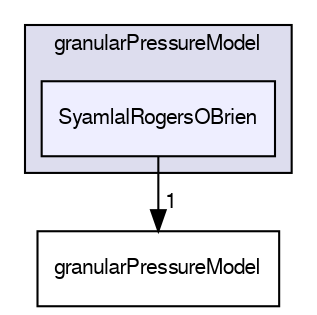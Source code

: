 digraph "applications/solvers/multiphase/twoPhaseEulerFoam/phaseCompressibleTurbulenceModels/kineticTheoryModels/granularPressureModel/SyamlalRogersOBrien" {
  bgcolor=transparent;
  compound=true
  node [ fontsize="10", fontname="FreeSans"];
  edge [ labelfontsize="10", labelfontname="FreeSans"];
  subgraph clusterdir_8a87f5759e8efc37b819fa36188b226f {
    graph [ bgcolor="#ddddee", pencolor="black", label="granularPressureModel" fontname="FreeSans", fontsize="10", URL="dir_8a87f5759e8efc37b819fa36188b226f.html"]
  dir_35555aa80815fe62b645354c396ab452 [shape=box, label="SyamlalRogersOBrien", style="filled", fillcolor="#eeeeff", pencolor="black", URL="dir_35555aa80815fe62b645354c396ab452.html"];
  }
  dir_5bd5b5e41bd76cd24334f1b3c13ff089 [shape=box label="granularPressureModel" URL="dir_5bd5b5e41bd76cd24334f1b3c13ff089.html"];
  dir_35555aa80815fe62b645354c396ab452->dir_5bd5b5e41bd76cd24334f1b3c13ff089 [headlabel="1", labeldistance=1.5 headhref="dir_000254_000252.html"];
}
